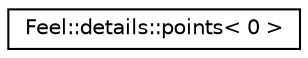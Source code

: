 digraph "Graphical Class Hierarchy"
{
 // LATEX_PDF_SIZE
  edge [fontname="Helvetica",fontsize="10",labelfontname="Helvetica",labelfontsize="10"];
  node [fontname="Helvetica",fontsize="10",shape=record];
  rankdir="LR";
  Node0 [label="Feel::details::points\< 0 \>",height=0.2,width=0.4,color="black", fillcolor="white", style="filled",URL="$structFeel_1_1details_1_1points_3_010_01_4.html",tooltip=" "];
}
